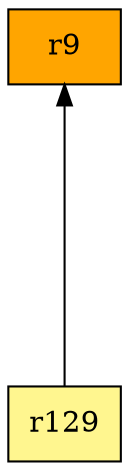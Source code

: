 digraph G {
rankdir=BT;ranksep="2.0";
"r9" [shape=record,fillcolor=orange,style=filled,label="{r9}"];
"r129" [shape=record,fillcolor=khaki1,style=filled,label="{r129}"];
"r129" -> "r9"
}